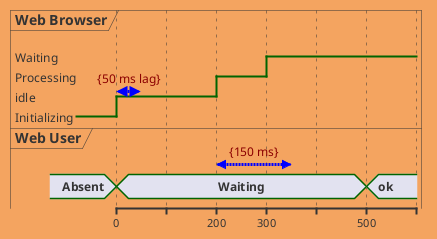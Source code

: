 {
  "sha1": "4xqw4q7qq78hjtwblu4k542h7kctaqi",
  "insertion": {
    "when": "2024-05-30T20:48:20.602Z",
    "url": "https://forum.plantuml.net/15475/betastyle-for-timingdiagram",
    "user": "plantuml@gmail.com"
  }
}
@startuml
skinparam useBetaStyle true
<style>
timingDiagram {
  document {
    BackGroundColor SandyBrown
  }
 constraintArrow {
  LineStyle 2-1
  LineThickness 3
  LineColor Blue
 }
}
</style>
robust "Web Browser"  as WB
concise "Web User" as WU 

WB is Initializing
WU is Absent

@WB
0 is idle
+200 is Processing
+100 is Waiting
WB@0 <-> @50 : {50 ms lag}

@WU
0 is Waiting
+500 is ok
@200 <-> @+150 : {150 ms}
@enduml
